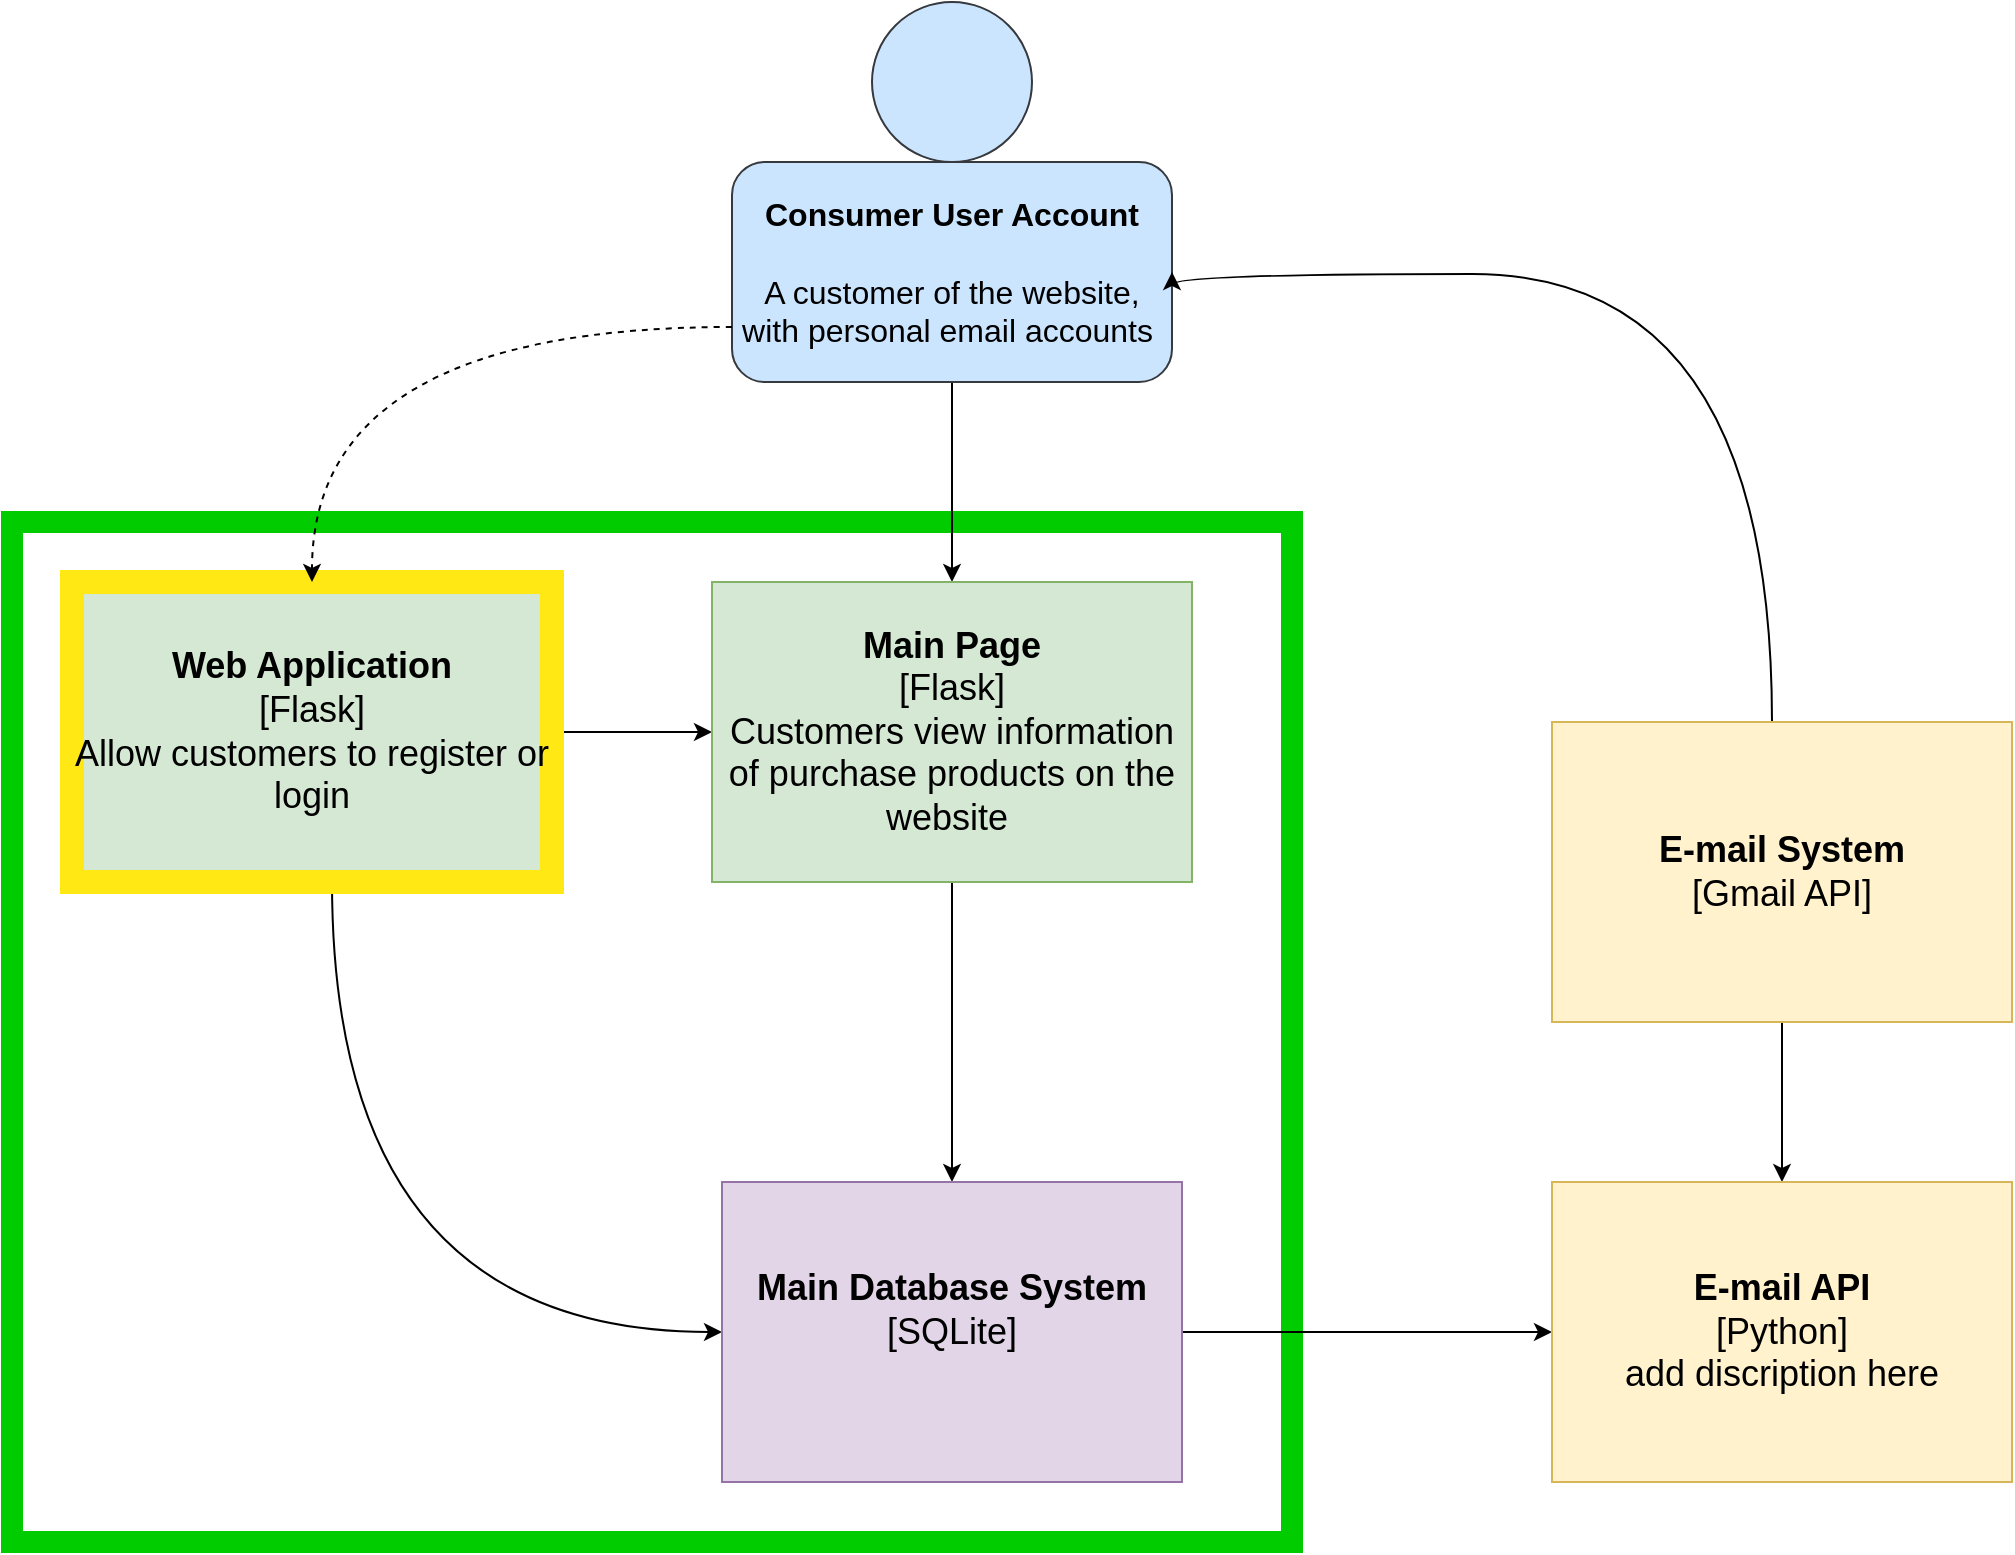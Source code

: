 <mxfile version="12.4.2" type="device" pages="1"><diagram id="IoNiwqbYjyqNlM468fh-" name="Page-1"><mxGraphModel dx="3614" dy="948" grid="1" gridSize="10" guides="1" tooltips="1" connect="1" arrows="1" fold="1" page="1" pageScale="1" pageWidth="2336" pageHeight="1654" math="0" shadow="0"><root><mxCell id="0"/><mxCell id="1" parent="0"/><mxCell id="m4u7ZMCPpmeP0ozX6f98-1" value="" style="rounded=0;whiteSpace=wrap;html=1;fillColor=none;strokeWidth=11;strokeColor=#00CC00;" vertex="1" parent="1"><mxGeometry x="-180" y="340" width="640" height="510" as="geometry"/></mxCell><mxCell id="6ahaQOQiq03UWmNggu_L-11" value="" style="edgeStyle=orthogonalEdgeStyle;orthogonalLoop=1;jettySize=auto;html=1;entryX=0.5;entryY=0;entryDx=0;entryDy=0;curved=1;" parent="1" source="6ahaQOQiq03UWmNggu_L-1" target="6ahaQOQiq03UWmNggu_L-4" edge="1"><mxGeometry relative="1" as="geometry"><mxPoint x="290" y="350" as="targetPoint"/></mxGeometry></mxCell><mxCell id="6ahaQOQiq03UWmNggu_L-1" value="&lt;font size=&quot;3&quot;&gt;&lt;b&gt;Consumer User Account&lt;br&gt;&lt;/b&gt;&lt;br&gt;A customer of the website, with personal email accounts&amp;nbsp;&lt;br&gt;&lt;/font&gt;" style="rounded=1;whiteSpace=wrap;html=1;fillColor=#cce5ff;strokeColor=#36393d;" parent="1" vertex="1"><mxGeometry x="180" y="160" width="220" height="110" as="geometry"/></mxCell><mxCell id="6ahaQOQiq03UWmNggu_L-2" value="" style="ellipse;whiteSpace=wrap;html=1;aspect=fixed;fillColor=#cce5ff;strokeColor=#36393d;" parent="1" vertex="1"><mxGeometry x="250" y="80" width="80" height="80" as="geometry"/></mxCell><mxCell id="6ahaQOQiq03UWmNggu_L-20" style="edgeStyle=orthogonalEdgeStyle;curved=1;orthogonalLoop=1;jettySize=auto;html=1;" parent="1" source="6ahaQOQiq03UWmNggu_L-4" target="6ahaQOQiq03UWmNggu_L-6" edge="1"><mxGeometry relative="1" as="geometry"/></mxCell><mxCell id="6ahaQOQiq03UWmNggu_L-24" value="" style="edgeStyle=orthogonalEdgeStyle;curved=1;orthogonalLoop=1;jettySize=auto;html=1;startArrow=classic;startFill=1;endArrow=none;endFill=0;" parent="1" source="6ahaQOQiq03UWmNggu_L-4" target="6ahaQOQiq03UWmNggu_L-23" edge="1"><mxGeometry relative="1" as="geometry"/></mxCell><mxCell id="6ahaQOQiq03UWmNggu_L-4" value="&lt;font style=&quot;font-size: 18px&quot;&gt;&lt;b&gt;Main Page&lt;/b&gt;&lt;br&gt;[Flask]&lt;br&gt;Customers view information of purchase products on the website&amp;nbsp;&lt;br&gt;&lt;/font&gt;" style="rounded=0;whiteSpace=wrap;html=1;fillColor=#d5e8d4;strokeColor=#82b366;" parent="1" vertex="1"><mxGeometry x="170" y="370" width="240" height="150" as="geometry"/></mxCell><mxCell id="I5Pp3fKb5Fa0NnWFGARJ-2" value="" style="edgeStyle=orthogonalEdgeStyle;orthogonalLoop=1;jettySize=auto;html=1;startArrow=none;startFill=0;endArrow=classic;endFill=1;entryX=0;entryY=0.5;entryDx=0;entryDy=0;curved=1;" parent="1" source="6ahaQOQiq03UWmNggu_L-23" target="6ahaQOQiq03UWmNggu_L-6" edge="1"><mxGeometry relative="1" as="geometry"><mxPoint x="-30" y="600" as="targetPoint"/><Array as="points"><mxPoint x="-20" y="745"/></Array></mxGeometry></mxCell><mxCell id="6ahaQOQiq03UWmNggu_L-23" value="&lt;font style=&quot;font-size: 18px&quot;&gt;&lt;b&gt;Web Application&lt;/b&gt;&lt;br&gt;[Flask]&lt;br&gt;Allow customers to register or login&lt;br&gt;&lt;/font&gt;" style="rounded=0;whiteSpace=wrap;html=1;strokeColor=#FFE814;strokeWidth=12;fillColor=#d5e8d4;" parent="1" vertex="1"><mxGeometry x="-150" y="370" width="240" height="150" as="geometry"/></mxCell><mxCell id="I5Pp3fKb5Fa0NnWFGARJ-7" style="edgeStyle=orthogonalEdgeStyle;curved=1;orthogonalLoop=1;jettySize=auto;html=1;exitX=1;exitY=0.5;exitDx=0;exitDy=0;entryX=0;entryY=0.5;entryDx=0;entryDy=0;startArrow=none;startFill=0;endArrow=classic;endFill=1;" parent="1" source="6ahaQOQiq03UWmNggu_L-6" target="I5Pp3fKb5Fa0NnWFGARJ-3" edge="1"><mxGeometry relative="1" as="geometry"/></mxCell><mxCell id="6ahaQOQiq03UWmNggu_L-6" value="&lt;font style=&quot;font-size: 18px&quot;&gt;&lt;b&gt;Main Database System&lt;/b&gt;&lt;br&gt;[SQLite]&lt;br&gt;&lt;br&gt;&lt;/font&gt;" style="rounded=0;whiteSpace=wrap;html=1;fillColor=#e1d5e7;strokeColor=#9673a6;" parent="1" vertex="1"><mxGeometry x="175" y="670" width="230" height="150" as="geometry"/></mxCell><mxCell id="6ahaQOQiq03UWmNggu_L-19" style="edgeStyle=orthogonalEdgeStyle;curved=1;orthogonalLoop=1;jettySize=auto;html=1;entryX=1;entryY=0.5;entryDx=0;entryDy=0;" parent="1" source="6ahaQOQiq03UWmNggu_L-7" target="6ahaQOQiq03UWmNggu_L-1" edge="1"><mxGeometry relative="1" as="geometry"><Array as="points"><mxPoint x="700" y="216"/></Array></mxGeometry></mxCell><mxCell id="I5Pp3fKb5Fa0NnWFGARJ-4" value="" style="edgeStyle=orthogonalEdgeStyle;curved=1;orthogonalLoop=1;jettySize=auto;html=1;startArrow=none;startFill=0;endArrow=classic;endFill=1;" parent="1" source="6ahaQOQiq03UWmNggu_L-7" target="I5Pp3fKb5Fa0NnWFGARJ-3" edge="1"><mxGeometry relative="1" as="geometry"/></mxCell><mxCell id="6ahaQOQiq03UWmNggu_L-7" value="&lt;font style=&quot;font-size: 18px&quot;&gt;&lt;b&gt;E-mail System&lt;/b&gt;&lt;br&gt;[Gmail API]&lt;br&gt;&lt;/font&gt;" style="rounded=0;whiteSpace=wrap;html=1;fillColor=#fff2cc;strokeColor=#d6b656;" parent="1" vertex="1"><mxGeometry x="590" y="440" width="230" height="150" as="geometry"/></mxCell><mxCell id="I5Pp3fKb5Fa0NnWFGARJ-3" value="&lt;font style=&quot;font-size: 18px&quot;&gt;&lt;b&gt;E-mail API&lt;/b&gt;&lt;br&gt;[Python]&lt;br&gt;add discription here&lt;br&gt;&lt;/font&gt;" style="rounded=0;whiteSpace=wrap;html=1;fillColor=#fff2cc;strokeColor=#d6b656;" parent="1" vertex="1"><mxGeometry x="590" y="670" width="230" height="150" as="geometry"/></mxCell><mxCell id="I5Pp3fKb5Fa0NnWFGARJ-6" style="edgeStyle=orthogonalEdgeStyle;curved=1;orthogonalLoop=1;jettySize=auto;html=1;exitX=0;exitY=0.75;exitDx=0;exitDy=0;entryX=0.5;entryY=0;entryDx=0;entryDy=0;startArrow=none;startFill=0;endArrow=classic;endFill=1;dashed=1;" parent="1" source="6ahaQOQiq03UWmNggu_L-1" target="6ahaQOQiq03UWmNggu_L-23" edge="1"><mxGeometry relative="1" as="geometry"/></mxCell></root></mxGraphModel></diagram></mxfile>
